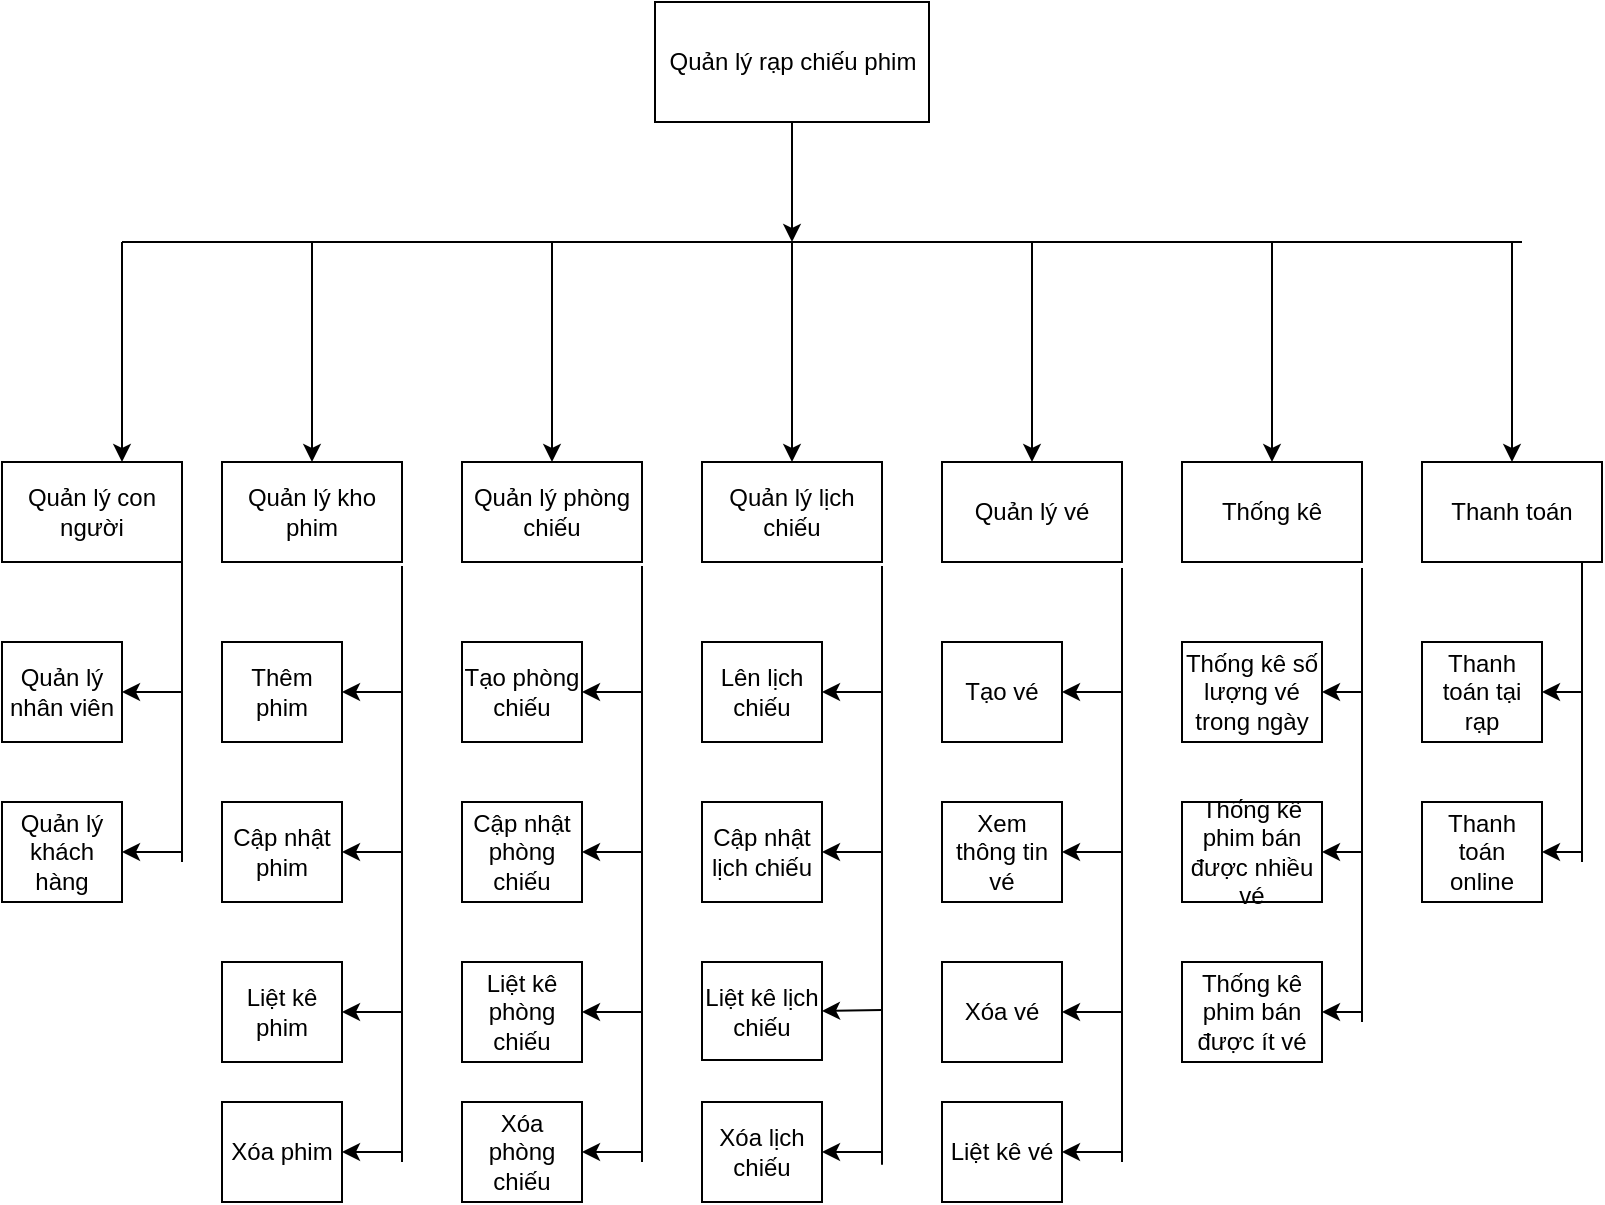 <mxfile version="10.6.0" type="device"><diagram id="87lisJTAthB_33dqTQhi" name="Page-1"><mxGraphModel dx="792" dy="450" grid="1" gridSize="10" guides="1" tooltips="1" connect="1" arrows="1" fold="1" page="1" pageScale="1" pageWidth="827" pageHeight="1169" math="0" shadow="0"><root><mxCell id="0"/><mxCell id="1" parent="0"/><mxCell id="OhTvZM6N-FB03vxo3RbF-1" value="Quản lý rạp chiếu phim" style="rounded=0;whiteSpace=wrap;html=1;" parent="1" vertex="1"><mxGeometry x="326.5" y="80" width="137" height="60" as="geometry"/></mxCell><mxCell id="OhTvZM6N-FB03vxo3RbF-2" value="" style="endArrow=none;html=1;" parent="1" edge="1"><mxGeometry width="50" height="50" relative="1" as="geometry"><mxPoint x="60" y="200" as="sourcePoint"/><mxPoint x="760" y="200" as="targetPoint"/></mxGeometry></mxCell><mxCell id="OhTvZM6N-FB03vxo3RbF-5" value="" style="endArrow=classic;html=1;exitX=0.5;exitY=1;exitDx=0;exitDy=0;" parent="1" source="OhTvZM6N-FB03vxo3RbF-1" edge="1"><mxGeometry width="50" height="50" relative="1" as="geometry"><mxPoint x="120" y="270" as="sourcePoint"/><mxPoint x="395" y="200" as="targetPoint"/></mxGeometry></mxCell><mxCell id="OhTvZM6N-FB03vxo3RbF-6" value="Quản lý con người" style="rounded=0;whiteSpace=wrap;html=1;" parent="1" vertex="1"><mxGeometry y="310" width="90" height="50" as="geometry"/></mxCell><mxCell id="OhTvZM6N-FB03vxo3RbF-7" value="Quản lý kho phim" style="rounded=0;whiteSpace=wrap;html=1;" parent="1" vertex="1"><mxGeometry x="110" y="310" width="90" height="50" as="geometry"/></mxCell><mxCell id="OhTvZM6N-FB03vxo3RbF-8" value="Quản lý phòng chiếu" style="rounded=0;whiteSpace=wrap;html=1;" parent="1" vertex="1"><mxGeometry x="230" y="310" width="90" height="50" as="geometry"/></mxCell><mxCell id="OhTvZM6N-FB03vxo3RbF-9" value="Quản lý lịch chiếu" style="rounded=0;whiteSpace=wrap;html=1;" parent="1" vertex="1"><mxGeometry x="350" y="310" width="90" height="50" as="geometry"/></mxCell><mxCell id="OhTvZM6N-FB03vxo3RbF-10" value="Quản lý vé" style="rounded=0;whiteSpace=wrap;html=1;" parent="1" vertex="1"><mxGeometry x="470" y="310" width="90" height="50" as="geometry"/></mxCell><mxCell id="OhTvZM6N-FB03vxo3RbF-11" value="Thống kê" style="rounded=0;whiteSpace=wrap;html=1;" parent="1" vertex="1"><mxGeometry x="590" y="310" width="90" height="50" as="geometry"/></mxCell><mxCell id="OhTvZM6N-FB03vxo3RbF-13" value="" style="endArrow=classic;html=1;" parent="1" edge="1"><mxGeometry width="50" height="50" relative="1" as="geometry"><mxPoint x="60" y="200" as="sourcePoint"/><mxPoint x="60" y="310" as="targetPoint"/></mxGeometry></mxCell><mxCell id="OhTvZM6N-FB03vxo3RbF-14" value="" style="endArrow=classic;html=1;" parent="1" target="OhTvZM6N-FB03vxo3RbF-7" edge="1"><mxGeometry width="50" height="50" relative="1" as="geometry"><mxPoint x="155" y="200" as="sourcePoint"/><mxPoint x="60" y="380" as="targetPoint"/></mxGeometry></mxCell><mxCell id="OhTvZM6N-FB03vxo3RbF-15" value="" style="endArrow=classic;html=1;entryX=0.5;entryY=0;entryDx=0;entryDy=0;" parent="1" target="OhTvZM6N-FB03vxo3RbF-8" edge="1"><mxGeometry width="50" height="50" relative="1" as="geometry"><mxPoint x="275" y="200" as="sourcePoint"/><mxPoint x="60" y="380" as="targetPoint"/></mxGeometry></mxCell><mxCell id="OhTvZM6N-FB03vxo3RbF-17" value="" style="endArrow=classic;html=1;entryX=0.5;entryY=0;entryDx=0;entryDy=0;" parent="1" target="OhTvZM6N-FB03vxo3RbF-9" edge="1"><mxGeometry width="50" height="50" relative="1" as="geometry"><mxPoint x="395" y="200" as="sourcePoint"/><mxPoint x="60" y="380" as="targetPoint"/></mxGeometry></mxCell><mxCell id="OhTvZM6N-FB03vxo3RbF-18" value="" style="endArrow=classic;html=1;entryX=0.5;entryY=0;entryDx=0;entryDy=0;" parent="1" target="OhTvZM6N-FB03vxo3RbF-10" edge="1"><mxGeometry width="50" height="50" relative="1" as="geometry"><mxPoint x="515" y="200" as="sourcePoint"/><mxPoint x="90" y="380" as="targetPoint"/></mxGeometry></mxCell><mxCell id="OhTvZM6N-FB03vxo3RbF-19" value="" style="endArrow=classic;html=1;entryX=0.5;entryY=0;entryDx=0;entryDy=0;" parent="1" target="OhTvZM6N-FB03vxo3RbF-11" edge="1"><mxGeometry width="50" height="50" relative="1" as="geometry"><mxPoint x="635" y="200" as="sourcePoint"/><mxPoint x="90" y="380" as="targetPoint"/></mxGeometry></mxCell><mxCell id="OhTvZM6N-FB03vxo3RbF-23" value="Quản lý nhân viên" style="rounded=0;whiteSpace=wrap;html=1;" parent="1" vertex="1"><mxGeometry y="400" width="60" height="50" as="geometry"/></mxCell><mxCell id="OhTvZM6N-FB03vxo3RbF-24" value="Quản lý khách hàng" style="rounded=0;whiteSpace=wrap;html=1;" parent="1" vertex="1"><mxGeometry y="480" width="60" height="50" as="geometry"/></mxCell><mxCell id="OhTvZM6N-FB03vxo3RbF-30" value="" style="endArrow=none;html=1;" parent="1" edge="1"><mxGeometry width="50" height="50" relative="1" as="geometry"><mxPoint x="90" y="510" as="sourcePoint"/><mxPoint x="90" y="360" as="targetPoint"/></mxGeometry></mxCell><mxCell id="OhTvZM6N-FB03vxo3RbF-31" value="" style="endArrow=classic;html=1;entryX=1;entryY=0.5;entryDx=0;entryDy=0;" parent="1" target="OhTvZM6N-FB03vxo3RbF-23" edge="1"><mxGeometry width="50" height="50" relative="1" as="geometry"><mxPoint x="90" y="425" as="sourcePoint"/><mxPoint x="60" y="550" as="targetPoint"/></mxGeometry></mxCell><mxCell id="OhTvZM6N-FB03vxo3RbF-32" value="" style="endArrow=classic;html=1;entryX=1;entryY=0.5;entryDx=0;entryDy=0;" parent="1" target="OhTvZM6N-FB03vxo3RbF-24" edge="1"><mxGeometry width="50" height="50" relative="1" as="geometry"><mxPoint x="90" y="505" as="sourcePoint"/><mxPoint x="60" y="550" as="targetPoint"/></mxGeometry></mxCell><mxCell id="OhTvZM6N-FB03vxo3RbF-33" value="Thêm phim" style="rounded=0;whiteSpace=wrap;html=1;" parent="1" vertex="1"><mxGeometry x="110" y="400" width="60" height="50" as="geometry"/></mxCell><mxCell id="OhTvZM6N-FB03vxo3RbF-34" value="Cập nhật phim" style="rounded=0;whiteSpace=wrap;html=1;" parent="1" vertex="1"><mxGeometry x="110" y="480" width="60" height="50" as="geometry"/></mxCell><mxCell id="OhTvZM6N-FB03vxo3RbF-35" value="" style="endArrow=none;html=1;" parent="1" edge="1"><mxGeometry width="50" height="50" relative="1" as="geometry"><mxPoint x="200" y="660" as="sourcePoint"/><mxPoint x="200" y="362" as="targetPoint"/></mxGeometry></mxCell><mxCell id="OhTvZM6N-FB03vxo3RbF-36" value="" style="endArrow=classic;html=1;entryX=1;entryY=0.5;entryDx=0;entryDy=0;" parent="1" target="OhTvZM6N-FB03vxo3RbF-33" edge="1"><mxGeometry width="50" height="50" relative="1" as="geometry"><mxPoint x="200" y="425" as="sourcePoint"/><mxPoint x="60" y="550" as="targetPoint"/></mxGeometry></mxCell><mxCell id="OhTvZM6N-FB03vxo3RbF-37" value="" style="endArrow=classic;html=1;entryX=1;entryY=0.5;entryDx=0;entryDy=0;" parent="1" target="OhTvZM6N-FB03vxo3RbF-34" edge="1"><mxGeometry width="50" height="50" relative="1" as="geometry"><mxPoint x="200" y="505" as="sourcePoint"/><mxPoint x="60" y="550" as="targetPoint"/></mxGeometry></mxCell><mxCell id="OhTvZM6N-FB03vxo3RbF-39" value="Tạo phòng chiếu" style="rounded=0;whiteSpace=wrap;html=1;" parent="1" vertex="1"><mxGeometry x="230" y="400" width="60" height="50" as="geometry"/></mxCell><mxCell id="OhTvZM6N-FB03vxo3RbF-40" value="Cập nhật phòng chiếu" style="rounded=0;whiteSpace=wrap;html=1;" parent="1" vertex="1"><mxGeometry x="230" y="480" width="60" height="50" as="geometry"/></mxCell><mxCell id="OhTvZM6N-FB03vxo3RbF-41" value="Lên lịch chiếu" style="rounded=0;whiteSpace=wrap;html=1;" parent="1" vertex="1"><mxGeometry x="350" y="400" width="60" height="50" as="geometry"/></mxCell><mxCell id="OhTvZM6N-FB03vxo3RbF-42" value="Cập nhật lịch chiếu" style="rounded=0;whiteSpace=wrap;html=1;" parent="1" vertex="1"><mxGeometry x="350" y="480" width="60" height="50" as="geometry"/></mxCell><mxCell id="OhTvZM6N-FB03vxo3RbF-43" value="Tạo vé" style="rounded=0;whiteSpace=wrap;html=1;" parent="1" vertex="1"><mxGeometry x="470" y="400" width="60" height="50" as="geometry"/></mxCell><mxCell id="OhTvZM6N-FB03vxo3RbF-44" value="Xem thông tin vé" style="rounded=0;whiteSpace=wrap;html=1;" parent="1" vertex="1"><mxGeometry x="470" y="480" width="60" height="50" as="geometry"/></mxCell><mxCell id="OhTvZM6N-FB03vxo3RbF-45" value="Thống kê số lượng vé trong ngày" style="rounded=0;whiteSpace=wrap;html=1;" parent="1" vertex="1"><mxGeometry x="590" y="400" width="70" height="50" as="geometry"/></mxCell><mxCell id="OhTvZM6N-FB03vxo3RbF-46" value="Thống kê phim bán được nhiều vé" style="rounded=0;whiteSpace=wrap;html=1;" parent="1" vertex="1"><mxGeometry x="590" y="480" width="70" height="50" as="geometry"/></mxCell><mxCell id="OhTvZM6N-FB03vxo3RbF-47" value="Thống kê phim bán được ít vé" style="rounded=0;whiteSpace=wrap;html=1;" parent="1" vertex="1"><mxGeometry x="590" y="560" width="70" height="50" as="geometry"/></mxCell><mxCell id="OhTvZM6N-FB03vxo3RbF-48" value="Xóa vé" style="rounded=0;whiteSpace=wrap;html=1;" parent="1" vertex="1"><mxGeometry x="470" y="560" width="60" height="50" as="geometry"/></mxCell><mxCell id="OhTvZM6N-FB03vxo3RbF-49" value="" style="endArrow=none;html=1;" parent="1" edge="1"><mxGeometry width="50" height="50" relative="1" as="geometry"><mxPoint x="320" y="660" as="sourcePoint"/><mxPoint x="320" y="362" as="targetPoint"/></mxGeometry></mxCell><mxCell id="OhTvZM6N-FB03vxo3RbF-51" value="" style="endArrow=classic;html=1;entryX=1;entryY=0.5;entryDx=0;entryDy=0;" parent="1" target="OhTvZM6N-FB03vxo3RbF-39" edge="1"><mxGeometry width="50" height="50" relative="1" as="geometry"><mxPoint x="320" y="425" as="sourcePoint"/><mxPoint x="180" y="630" as="targetPoint"/></mxGeometry></mxCell><mxCell id="OhTvZM6N-FB03vxo3RbF-52" value="" style="endArrow=classic;html=1;entryX=1;entryY=0.5;entryDx=0;entryDy=0;" parent="1" target="OhTvZM6N-FB03vxo3RbF-40" edge="1"><mxGeometry width="50" height="50" relative="1" as="geometry"><mxPoint x="320" y="505" as="sourcePoint"/><mxPoint x="180" y="630" as="targetPoint"/></mxGeometry></mxCell><mxCell id="OhTvZM6N-FB03vxo3RbF-53" value="" style="endArrow=none;html=1;" parent="1" edge="1"><mxGeometry width="50" height="50" relative="1" as="geometry"><mxPoint x="440" y="661.379" as="sourcePoint"/><mxPoint x="440" y="362" as="targetPoint"/></mxGeometry></mxCell><mxCell id="OhTvZM6N-FB03vxo3RbF-54" value="" style="endArrow=classic;html=1;entryX=1;entryY=0.5;entryDx=0;entryDy=0;" parent="1" target="OhTvZM6N-FB03vxo3RbF-41" edge="1"><mxGeometry width="50" height="50" relative="1" as="geometry"><mxPoint x="440" y="425" as="sourcePoint"/><mxPoint x="180" y="630" as="targetPoint"/></mxGeometry></mxCell><mxCell id="OhTvZM6N-FB03vxo3RbF-55" value="" style="endArrow=classic;html=1;entryX=1;entryY=0.5;entryDx=0;entryDy=0;" parent="1" target="OhTvZM6N-FB03vxo3RbF-42" edge="1"><mxGeometry width="50" height="50" relative="1" as="geometry"><mxPoint x="440" y="505" as="sourcePoint"/><mxPoint x="180" y="630" as="targetPoint"/></mxGeometry></mxCell><mxCell id="OhTvZM6N-FB03vxo3RbF-56" value="" style="endArrow=none;html=1;" parent="1" edge="1"><mxGeometry width="50" height="50" relative="1" as="geometry"><mxPoint x="560" y="660" as="sourcePoint"/><mxPoint x="560" y="363" as="targetPoint"/></mxGeometry></mxCell><mxCell id="OhTvZM6N-FB03vxo3RbF-57" value="" style="endArrow=classic;html=1;entryX=1;entryY=0.5;entryDx=0;entryDy=0;" parent="1" target="OhTvZM6N-FB03vxo3RbF-43" edge="1"><mxGeometry width="50" height="50" relative="1" as="geometry"><mxPoint x="560" y="425" as="sourcePoint"/><mxPoint x="530" y="630" as="targetPoint"/></mxGeometry></mxCell><mxCell id="OhTvZM6N-FB03vxo3RbF-58" value="" style="endArrow=classic;html=1;entryX=1;entryY=0.5;entryDx=0;entryDy=0;" parent="1" target="OhTvZM6N-FB03vxo3RbF-44" edge="1"><mxGeometry width="50" height="50" relative="1" as="geometry"><mxPoint x="560" y="505" as="sourcePoint"/><mxPoint x="530" y="630" as="targetPoint"/></mxGeometry></mxCell><mxCell id="OhTvZM6N-FB03vxo3RbF-59" value="" style="endArrow=classic;html=1;entryX=1;entryY=0.5;entryDx=0;entryDy=0;" parent="1" target="OhTvZM6N-FB03vxo3RbF-48" edge="1"><mxGeometry width="50" height="50" relative="1" as="geometry"><mxPoint x="560" y="585" as="sourcePoint"/><mxPoint x="530" y="630" as="targetPoint"/></mxGeometry></mxCell><mxCell id="OhTvZM6N-FB03vxo3RbF-60" value="" style="endArrow=none;html=1;" parent="1" edge="1"><mxGeometry width="50" height="50" relative="1" as="geometry"><mxPoint x="680" y="590" as="sourcePoint"/><mxPoint x="680" y="363" as="targetPoint"/></mxGeometry></mxCell><mxCell id="OhTvZM6N-FB03vxo3RbF-61" value="" style="endArrow=classic;html=1;entryX=1;entryY=0.5;entryDx=0;entryDy=0;" parent="1" target="OhTvZM6N-FB03vxo3RbF-45" edge="1"><mxGeometry width="50" height="50" relative="1" as="geometry"><mxPoint x="680" y="425" as="sourcePoint"/><mxPoint x="530" y="630" as="targetPoint"/></mxGeometry></mxCell><mxCell id="OhTvZM6N-FB03vxo3RbF-62" value="" style="endArrow=classic;html=1;entryX=1;entryY=0.5;entryDx=0;entryDy=0;" parent="1" target="OhTvZM6N-FB03vxo3RbF-46" edge="1"><mxGeometry width="50" height="50" relative="1" as="geometry"><mxPoint x="680" y="505" as="sourcePoint"/><mxPoint x="530" y="630" as="targetPoint"/></mxGeometry></mxCell><mxCell id="OhTvZM6N-FB03vxo3RbF-63" value="" style="endArrow=classic;html=1;entryX=1;entryY=0.5;entryDx=0;entryDy=0;" parent="1" target="OhTvZM6N-FB03vxo3RbF-47" edge="1"><mxGeometry width="50" height="50" relative="1" as="geometry"><mxPoint x="680" y="585" as="sourcePoint"/><mxPoint x="530" y="630" as="targetPoint"/></mxGeometry></mxCell><mxCell id="5Av94CiYFM9XXK7NpMK8-1" value="Xóa phim" style="rounded=0;whiteSpace=wrap;html=1;" parent="1" vertex="1"><mxGeometry x="110" y="630" width="60" height="50" as="geometry"/></mxCell><mxCell id="5Av94CiYFM9XXK7NpMK8-2" value="" style="endArrow=classic;html=1;entryX=1;entryY=0.5;entryDx=0;entryDy=0;" parent="1" target="5Av94CiYFM9XXK7NpMK8-1" edge="1"><mxGeometry width="50" height="50" relative="1" as="geometry"><mxPoint x="200" y="655" as="sourcePoint"/><mxPoint x="169.862" y="644.172" as="targetPoint"/></mxGeometry></mxCell><mxCell id="bO4Dks5IBwT6FN7Ln-VH-1" value="Thanh toán" style="rounded=0;whiteSpace=wrap;html=1;" vertex="1" parent="1"><mxGeometry x="710" y="310" width="90" height="50" as="geometry"/></mxCell><mxCell id="bO4Dks5IBwT6FN7Ln-VH-3" value="Liệt kê phim" style="rounded=0;whiteSpace=wrap;html=1;" vertex="1" parent="1"><mxGeometry x="110" y="560" width="60" height="50" as="geometry"/></mxCell><mxCell id="bO4Dks5IBwT6FN7Ln-VH-4" value="" style="endArrow=classic;html=1;entryX=1;entryY=0.5;entryDx=0;entryDy=0;" edge="1" parent="1" target="bO4Dks5IBwT6FN7Ln-VH-3"><mxGeometry width="50" height="50" relative="1" as="geometry"><mxPoint x="200" y="585" as="sourcePoint"/><mxPoint x="70" y="550" as="targetPoint"/></mxGeometry></mxCell><mxCell id="bO4Dks5IBwT6FN7Ln-VH-5" value="Liệt kê phòng chiếu" style="rounded=0;whiteSpace=wrap;html=1;" vertex="1" parent="1"><mxGeometry x="230" y="560" width="60" height="50" as="geometry"/></mxCell><mxCell id="bO4Dks5IBwT6FN7Ln-VH-6" value="Xóa phòng chiếu" style="rounded=0;whiteSpace=wrap;html=1;" vertex="1" parent="1"><mxGeometry x="230" y="630" width="60" height="50" as="geometry"/></mxCell><mxCell id="bO4Dks5IBwT6FN7Ln-VH-7" value="" style="endArrow=classic;html=1;entryX=1;entryY=0.5;entryDx=0;entryDy=0;" edge="1" parent="1" target="bO4Dks5IBwT6FN7Ln-VH-5"><mxGeometry width="50" height="50" relative="1" as="geometry"><mxPoint x="320" y="585" as="sourcePoint"/><mxPoint x="60" y="610" as="targetPoint"/></mxGeometry></mxCell><mxCell id="bO4Dks5IBwT6FN7Ln-VH-8" value="" style="endArrow=classic;html=1;entryX=1;entryY=0.5;entryDx=0;entryDy=0;" edge="1" parent="1" target="bO4Dks5IBwT6FN7Ln-VH-6"><mxGeometry width="50" height="50" relative="1" as="geometry"><mxPoint x="320" y="655" as="sourcePoint"/><mxPoint x="370" y="690" as="targetPoint"/></mxGeometry></mxCell><mxCell id="bO4Dks5IBwT6FN7Ln-VH-9" value="Liệt kê lịch chiếu" style="rounded=0;whiteSpace=wrap;html=1;" vertex="1" parent="1"><mxGeometry x="350" y="560" width="60" height="49" as="geometry"/></mxCell><mxCell id="bO4Dks5IBwT6FN7Ln-VH-10" value="Xóa lịch chiếu" style="rounded=0;whiteSpace=wrap;html=1;" vertex="1" parent="1"><mxGeometry x="350" y="630" width="60" height="50" as="geometry"/></mxCell><mxCell id="bO4Dks5IBwT6FN7Ln-VH-11" value="" style="endArrow=classic;html=1;entryX=1;entryY=0.5;entryDx=0;entryDy=0;" edge="1" parent="1" target="bO4Dks5IBwT6FN7Ln-VH-9"><mxGeometry width="50" height="50" relative="1" as="geometry"><mxPoint x="440" y="584" as="sourcePoint"/><mxPoint x="540" y="590" as="targetPoint"/></mxGeometry></mxCell><mxCell id="bO4Dks5IBwT6FN7Ln-VH-12" value="" style="endArrow=classic;html=1;entryX=1;entryY=0.5;entryDx=0;entryDy=0;" edge="1" parent="1" target="bO4Dks5IBwT6FN7Ln-VH-10"><mxGeometry width="50" height="50" relative="1" as="geometry"><mxPoint x="440" y="655" as="sourcePoint"/><mxPoint x="560" y="610" as="targetPoint"/></mxGeometry></mxCell><mxCell id="bO4Dks5IBwT6FN7Ln-VH-13" value="Liệt kê vé" style="rounded=0;whiteSpace=wrap;html=1;" vertex="1" parent="1"><mxGeometry x="470" y="630" width="60" height="50" as="geometry"/></mxCell><mxCell id="bO4Dks5IBwT6FN7Ln-VH-14" value="" style="endArrow=classic;html=1;entryX=1;entryY=0.5;entryDx=0;entryDy=0;" edge="1" parent="1" target="bO4Dks5IBwT6FN7Ln-VH-13"><mxGeometry width="50" height="50" relative="1" as="geometry"><mxPoint x="560" y="655" as="sourcePoint"/><mxPoint x="640" y="620" as="targetPoint"/></mxGeometry></mxCell><mxCell id="bO4Dks5IBwT6FN7Ln-VH-15" value="Thanh toán tại rạp" style="rounded=0;whiteSpace=wrap;html=1;" vertex="1" parent="1"><mxGeometry x="710" y="400" width="60" height="50" as="geometry"/></mxCell><mxCell id="bO4Dks5IBwT6FN7Ln-VH-16" value="Thanh toán online" style="rounded=0;whiteSpace=wrap;html=1;" vertex="1" parent="1"><mxGeometry x="710" y="480" width="60" height="50" as="geometry"/></mxCell><mxCell id="bO4Dks5IBwT6FN7Ln-VH-17" value="" style="endArrow=none;html=1;entryX=0.889;entryY=1;entryDx=0;entryDy=0;entryPerimeter=0;" edge="1" parent="1" target="bO4Dks5IBwT6FN7Ln-VH-1"><mxGeometry width="50" height="50" relative="1" as="geometry"><mxPoint x="790" y="510" as="sourcePoint"/><mxPoint x="840" y="450" as="targetPoint"/></mxGeometry></mxCell><mxCell id="bO4Dks5IBwT6FN7Ln-VH-18" value="" style="endArrow=classic;html=1;entryX=1;entryY=0.5;entryDx=0;entryDy=0;" edge="1" parent="1" target="bO4Dks5IBwT6FN7Ln-VH-15"><mxGeometry width="50" height="50" relative="1" as="geometry"><mxPoint x="790" y="425" as="sourcePoint"/><mxPoint x="770" y="580" as="targetPoint"/></mxGeometry></mxCell><mxCell id="bO4Dks5IBwT6FN7Ln-VH-19" value="" style="endArrow=classic;html=1;entryX=1;entryY=0.5;entryDx=0;entryDy=0;" edge="1" parent="1" target="bO4Dks5IBwT6FN7Ln-VH-16"><mxGeometry width="50" height="50" relative="1" as="geometry"><mxPoint x="790" y="505" as="sourcePoint"/><mxPoint x="760" y="560" as="targetPoint"/></mxGeometry></mxCell><mxCell id="bO4Dks5IBwT6FN7Ln-VH-20" value="" style="endArrow=classic;html=1;entryX=0.5;entryY=0;entryDx=0;entryDy=0;" edge="1" parent="1" target="bO4Dks5IBwT6FN7Ln-VH-1"><mxGeometry width="50" height="50" relative="1" as="geometry"><mxPoint x="755" y="200" as="sourcePoint"/><mxPoint x="630" y="120" as="targetPoint"/></mxGeometry></mxCell></root></mxGraphModel></diagram></mxfile>